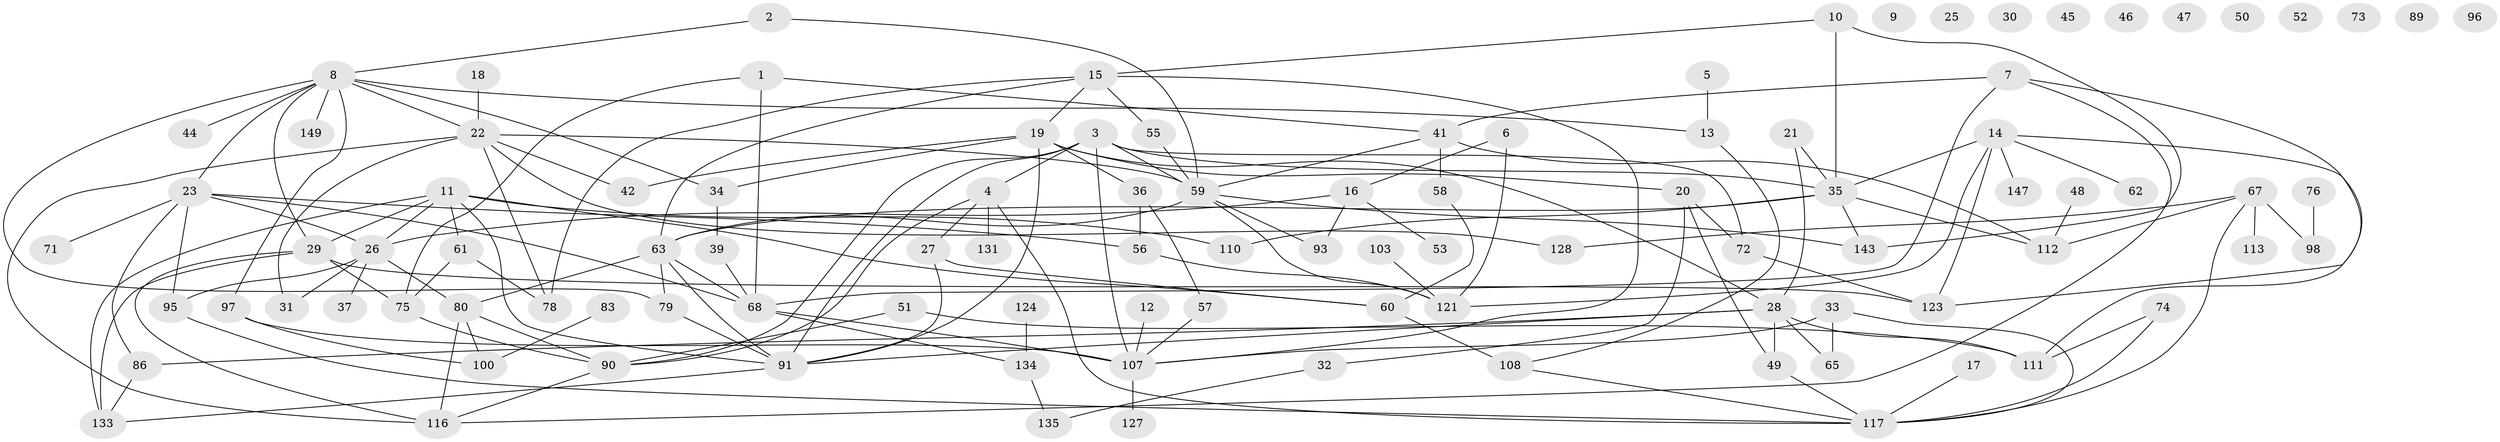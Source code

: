 // Generated by graph-tools (version 1.1) at 2025/23/03/03/25 07:23:25]
// undirected, 102 vertices, 160 edges
graph export_dot {
graph [start="1"]
  node [color=gray90,style=filled];
  1;
  2;
  3 [super="+54"];
  4;
  5;
  6;
  7 [super="+85"];
  8 [super="+88"];
  9;
  10 [super="+105"];
  11 [super="+140"];
  12;
  13 [super="+115"];
  14 [super="+130"];
  15 [super="+87"];
  16 [super="+137"];
  17;
  18;
  19 [super="+92"];
  20 [super="+40"];
  21;
  22 [super="+64"];
  23 [super="+24"];
  25;
  26 [super="+77"];
  27;
  28 [super="+104"];
  29 [super="+43"];
  30;
  31 [super="+38"];
  32 [super="+136"];
  33;
  34;
  35 [super="+82"];
  36 [super="+66"];
  37;
  39 [super="+118"];
  41 [super="+122"];
  42;
  44;
  45;
  46 [super="+132"];
  47;
  48;
  49 [super="+101"];
  50;
  51;
  52;
  53;
  55 [super="+109"];
  56;
  57;
  58;
  59 [super="+146"];
  60 [super="+70"];
  61 [super="+69"];
  62 [super="+120"];
  63 [super="+114"];
  65;
  67 [super="+84"];
  68 [super="+106"];
  71;
  72;
  73;
  74;
  75 [super="+81"];
  76;
  78;
  79;
  80 [super="+126"];
  83;
  86 [super="+94"];
  89;
  90 [super="+99"];
  91 [super="+148"];
  93;
  95 [super="+119"];
  96;
  97 [super="+102"];
  98;
  100 [super="+141"];
  103;
  107 [super="+139"];
  108;
  110;
  111 [super="+125"];
  112;
  113;
  116 [super="+129"];
  117 [super="+138"];
  121 [super="+144"];
  123 [super="+142"];
  124;
  127;
  128;
  131;
  133 [super="+145"];
  134;
  135;
  143;
  147;
  149;
  1 -- 41;
  1 -- 75;
  1 -- 68;
  2 -- 8;
  2 -- 59;
  3 -- 4;
  3 -- 72;
  3 -- 107 [weight=2];
  3 -- 35;
  3 -- 59;
  3 -- 90;
  3 -- 91;
  4 -- 27;
  4 -- 117;
  4 -- 131;
  4 -- 90;
  5 -- 13;
  6 -- 16;
  6 -- 121;
  7 -- 68;
  7 -- 116;
  7 -- 123;
  7 -- 41;
  8 -- 13;
  8 -- 44;
  8 -- 149;
  8 -- 97;
  8 -- 34;
  8 -- 22;
  8 -- 79;
  8 -- 29;
  8 -- 23;
  10 -- 15;
  10 -- 35;
  10 -- 143;
  11 -- 29;
  11 -- 91;
  11 -- 61;
  11 -- 133;
  11 -- 110;
  11 -- 26;
  11 -- 60;
  12 -- 107;
  13 -- 108;
  14 -- 35;
  14 -- 111;
  14 -- 147;
  14 -- 121;
  14 -- 62;
  14 -- 123;
  15 -- 107;
  15 -- 19;
  15 -- 78;
  15 -- 55;
  15 -- 63;
  16 -- 93;
  16 -- 53;
  16 -- 26;
  17 -- 117;
  18 -- 22;
  19 -- 42;
  19 -- 91;
  19 -- 34;
  19 -- 28;
  19 -- 20;
  19 -- 36;
  20 -- 72;
  20 -- 49;
  20 -- 32;
  21 -- 28;
  21 -- 35;
  22 -- 59;
  22 -- 78;
  22 -- 128;
  22 -- 42;
  22 -- 31;
  22 -- 116;
  23 -- 95;
  23 -- 26;
  23 -- 68;
  23 -- 86;
  23 -- 71;
  23 -- 56;
  26 -- 80;
  26 -- 37;
  26 -- 95;
  26 -- 31;
  27 -- 60;
  27 -- 91;
  28 -- 49;
  28 -- 86;
  28 -- 65;
  28 -- 91;
  28 -- 111;
  29 -- 75;
  29 -- 123;
  29 -- 133;
  29 -- 116;
  32 -- 135;
  33 -- 65;
  33 -- 117;
  33 -- 107;
  34 -- 39;
  35 -- 63;
  35 -- 110;
  35 -- 112;
  35 -- 143;
  36 -- 57;
  36 -- 56;
  39 -- 68;
  41 -- 59;
  41 -- 112;
  41 -- 58;
  48 -- 112;
  49 -- 117;
  51 -- 90;
  51 -- 111;
  55 -- 59;
  56 -- 121;
  57 -- 107;
  58 -- 60;
  59 -- 121;
  59 -- 93;
  59 -- 143;
  59 -- 63;
  60 -- 108 [weight=2];
  61 -- 78;
  61 -- 75;
  63 -- 68;
  63 -- 80;
  63 -- 91;
  63 -- 79;
  67 -- 98;
  67 -- 112;
  67 -- 128;
  67 -- 113;
  67 -- 117;
  68 -- 134;
  68 -- 107;
  72 -- 123;
  74 -- 111;
  74 -- 117;
  75 -- 90;
  76 -- 98;
  79 -- 91;
  80 -- 90;
  80 -- 100;
  80 -- 116;
  83 -- 100;
  86 -- 133;
  90 -- 116;
  91 -- 133;
  95 -- 117;
  97 -- 107;
  97 -- 100;
  103 -- 121;
  107 -- 127;
  108 -- 117;
  124 -- 134;
  134 -- 135;
}
